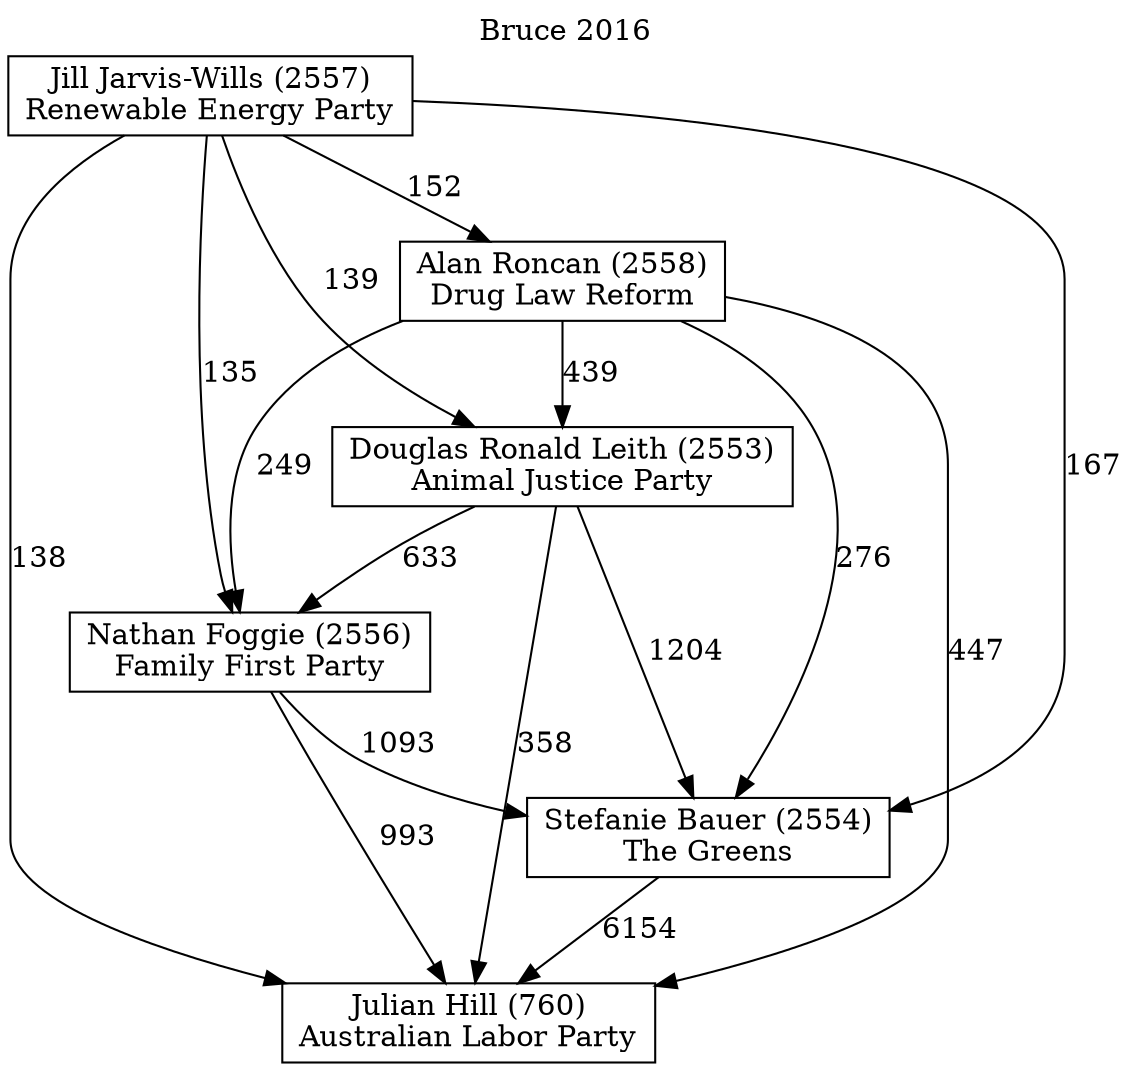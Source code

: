 // House preference flow
digraph "Julian Hill (760)_Bruce_2016" {
	graph [label="Bruce 2016" labelloc=t mclimit=10]
	node [shape=box]
	"Julian Hill (760)" [label="Julian Hill (760)
Australian Labor Party"]
	"Stefanie Bauer (2554)" [label="Stefanie Bauer (2554)
The Greens"]
	"Nathan Foggie (2556)" [label="Nathan Foggie (2556)
Family First Party"]
	"Douglas Ronald Leith (2553)" [label="Douglas Ronald Leith (2553)
Animal Justice Party"]
	"Alan Roncan (2558)" [label="Alan Roncan (2558)
Drug Law Reform"]
	"Jill Jarvis-Wills (2557)" [label="Jill Jarvis-Wills (2557)
Renewable Energy Party"]
	"Stefanie Bauer (2554)" -> "Julian Hill (760)" [label=6154]
	"Nathan Foggie (2556)" -> "Stefanie Bauer (2554)" [label=1093]
	"Douglas Ronald Leith (2553)" -> "Nathan Foggie (2556)" [label=633]
	"Alan Roncan (2558)" -> "Douglas Ronald Leith (2553)" [label=439]
	"Jill Jarvis-Wills (2557)" -> "Alan Roncan (2558)" [label=152]
	"Nathan Foggie (2556)" -> "Julian Hill (760)" [label=993]
	"Douglas Ronald Leith (2553)" -> "Julian Hill (760)" [label=358]
	"Alan Roncan (2558)" -> "Julian Hill (760)" [label=447]
	"Jill Jarvis-Wills (2557)" -> "Julian Hill (760)" [label=138]
	"Jill Jarvis-Wills (2557)" -> "Douglas Ronald Leith (2553)" [label=139]
	"Alan Roncan (2558)" -> "Nathan Foggie (2556)" [label=249]
	"Jill Jarvis-Wills (2557)" -> "Nathan Foggie (2556)" [label=135]
	"Douglas Ronald Leith (2553)" -> "Stefanie Bauer (2554)" [label=1204]
	"Alan Roncan (2558)" -> "Stefanie Bauer (2554)" [label=276]
	"Jill Jarvis-Wills (2557)" -> "Stefanie Bauer (2554)" [label=167]
}
